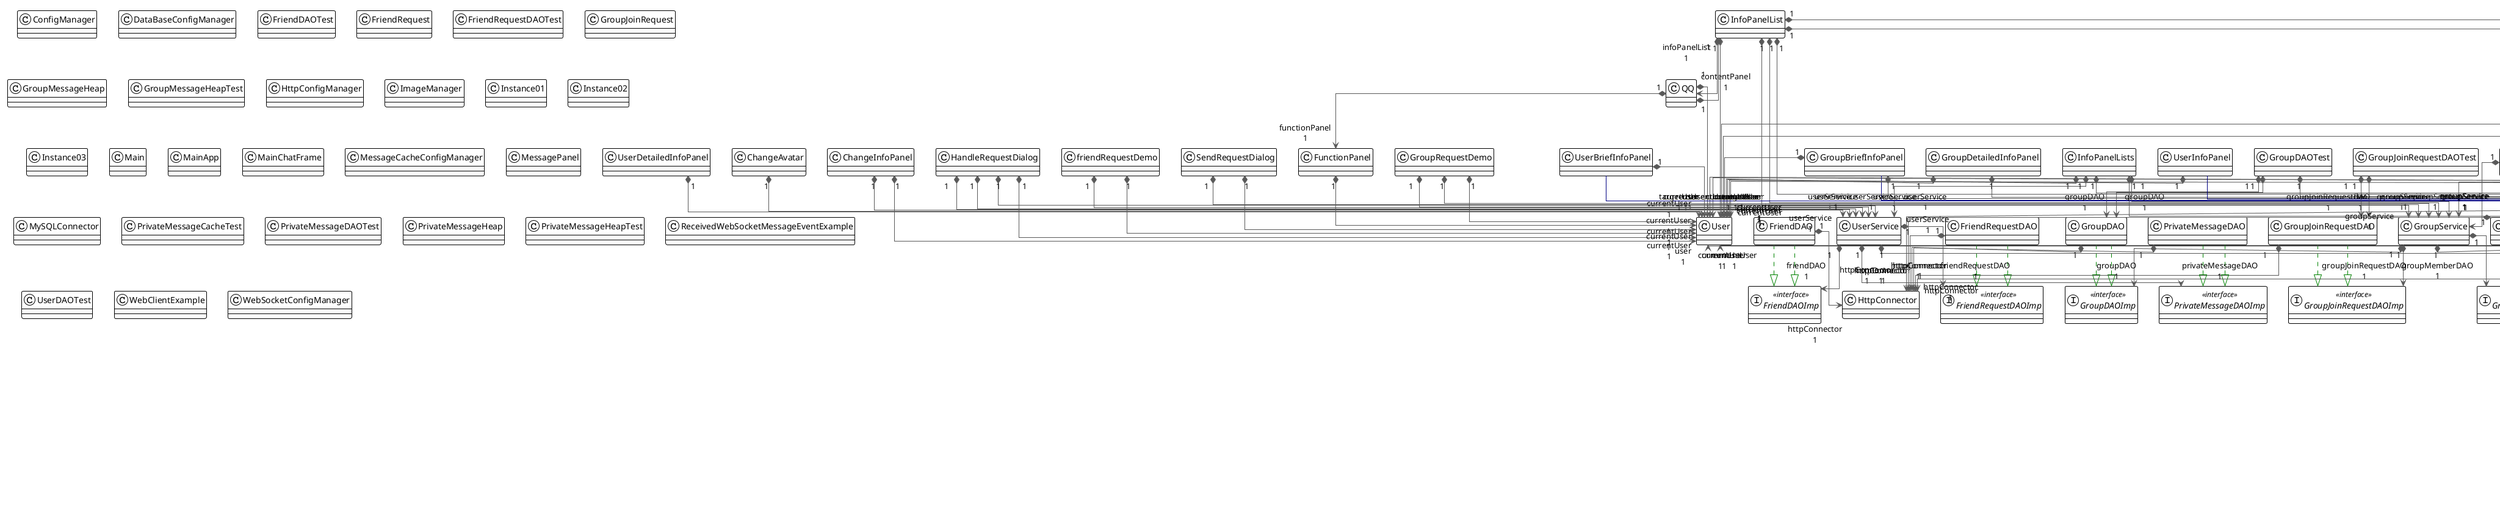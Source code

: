 @startuml

!theme plain
top to bottom direction
skinparam linetype ortho

class ChangeAvatar
class ChangeGroupAvatar
class ChangeGroupInfoPanel
class ChangeInfoPanel
class ChatDemo4
class ChatDemo5
class ChatMessageService
class ConfigManager
class CreateGroupDialog
class DataBaseConfigManager
class EmailVerficationService
class Friend
class FriendDAO
class FriendDAO
interface FriendDAOImp << interface >>
class FriendDAOTest
class FriendRequest
class FriendRequestDAO
class FriendRequestDAO
interface FriendRequestDAOImp << interface >>
class FriendRequestDAOTest
class FunctionPanel
class GetCaptcha
class Group
class GroupBriefInfoPanel
class GroupChatPanel
class GroupDAO
class GroupDAO
interface GroupDAOImp << interface >>
class GroupDAOTest
class GroupDAOTest
class GroupDetailedInfoPanel
class GroupInfoPanel
class GroupJoinRequest
class GroupJoinRequestDAO
class GroupJoinRequestDAO
interface GroupJoinRequestDAOImp << interface >>
class GroupJoinRequestDAOTest
class GroupJoinRequestDAOTest
class GroupMember
class GroupMemberDAO
class GroupMemberDAO
interface GroupMemberDAOImp << interface >>
class GroupMemberDAOTest
class GroupMemberDAOTest
class GroupMessage
class GroupMessageCache
class GroupMessageCacheTest
class GroupMessageDAO
class GroupMessageDAO
interface GroupMessageDAOImp << interface >>
class GroupMessageDAOTest
class GroupMessageDAOTest
class GroupMessageHeap
class GroupMessageHeapTest
class GroupRequestDemo
class GroupService
class HandleRequestDialog
class HandleRequestDialog
class HttpConfigManager
class HttpConnector
class ImageManager
class InfoPanel
class InfoPanelList
class InfoPanelLists
class InputPanel
class Instance01
class Instance02
class Instance03
class LibraryManagementSystem
class LoginGUI
class Main
class MainApp
class MainChatFrame
class Message
class MessageCacheConfigManager
class MessageCacheManager
class MessageCacheService
class MessageCacheServiceTest
class MessagePanel
class MySQLCRUD
class MySQLConnector
class PrivateChatPanel
class PrivateMessage
class PrivateMessageCache
class PrivateMessageCacheTest
class PrivateMessageDAO
class PrivateMessageDAO
interface PrivateMessageDAOImp << interface >>
class PrivateMessageDAOTest
class PrivateMessageHeap
class PrivateMessageHeapTest
class QQ
class ReceivedWebSocketMessageEvent
class ReceivedWebSocketMessageEventExample
interface ReceivedWebSocketMessageEventListener << interface >>
class ReceivedWebSocketMessageEventQueue
class RetrievePassword
class SendRequestDialog
class SendRequestDialog
class SignInService
class SignUpExample
class SignUpService
class User
class UserBriefInfoPanel
class UserDAO
class UserDAO
interface UserDAOImp << interface >>
class UserDAOTest
class UserDetailedInfoPanel
class UserInfoPanel
class UserService
class WebClientClass
class WebClientExample
class WebSocketClient
class WebSocketConfigManager
interface WebSocketReceiver << interface >>
class chatDemo
class chatDemo2
class chatDemo3
class friendRequestDemo

ChangeAvatar                          "1" *-[#595959,plain]-> "user\n1" User                                  
ChangeGroupAvatar                     "1" *-[#595959,plain]-> "group\n1" Group                                 
ChangeGroupInfoPanel                  "1" *-[#595959,plain]-> "group\n1" Group                                 
ChangeGroupInfoPanel                  "1" *-[#595959,plain]-> "groupService\n1" GroupService                          
ChangeInfoPanel                       "1" *-[#595959,plain]-> "user\n1" User                                  
ChangeInfoPanel                       "1" *-[#595959,plain]-> "userService\n1" UserService                           
ChatDemo4                             "1" *-[#595959,plain]-> "chatMessageService\n1" ChatMessageService                    
ChatDemo4                             "1" *-[#595959,plain]-> "inputPanel\n1" InputPanel                            
ChatDemo4                             "1" *-[#595959,plain]-> "currentUser\n1" User                                  
ChatDemo4                             "1" *-[#595959,plain]-> "webSocketClient\n1" WebSocketClient                       
ChatDemo4                              -[#008200,dashed]-^  WebSocketReceiver                     
ChatDemo5                             "1" *-[#595959,plain]-> "chatMessageService\n1" ChatMessageService                    
ChatDemo5                             "1" *-[#595959,plain]-> "inputPanel\n1" InputPanel                            
ChatDemo5                             "1" *-[#595959,plain]-> "currentUser\n1" User                                  
ChatDemo5                             "1" *-[#595959,plain]-> "webSocketClient\n1" WebSocketClient                       
ChatDemo5                              -[#008200,dashed]-^  WebSocketReceiver                     
ChatMessageService                    "1" *-[#595959,plain]-> "messageCacheService\n1" MessageCacheService                   
ChatMessageService                    "1" *-[#595959,plain]-> "client\n1" WebSocketClient                       
CreateGroupDialog                     "1" *-[#595959,plain]-> "groupService\n1" GroupService                          
EmailVerficationService               "1" *-[#595959,plain]-> "client\n1" WebSocketClient                       
FriendDAO                              -[#008200,dashed]-^  FriendDAOImp                          
FriendDAO                              -[#008200,dashed]-^  FriendDAOImp                          
FriendDAO                             "1" *-[#595959,plain]-> "httpConnector\n1" HttpConnector                         
FriendRequestDAO                       -[#008200,dashed]-^  FriendRequestDAOImp                   
FriendRequestDAO                       -[#008200,dashed]-^  FriendRequestDAOImp                   
FriendRequestDAO                      "1" *-[#595959,plain]-> "httpConnector\n1" HttpConnector                         
FunctionPanel                         "1" *-[#595959,plain]-> "currentUser\n1" User                                  
GetCaptcha                            "1" *-[#595959,plain]-> "emailVerficationService\n1" EmailVerficationService               
GetCaptcha                            "1" *-[#595959,plain]-> "client\n1" WebSocketClient                       
GetCaptcha                             -[#008200,dashed]-^  WebSocketReceiver                     
GroupBriefInfoPanel                   "1" *-[#595959,plain]-> "targetGroup\n1" Group                                 
GroupBriefInfoPanel                    -[#000082,plain]-^  InfoPanel                             
GroupBriefInfoPanel                   "1" *-[#595959,plain]-> "currentUser\n1" User                                  
GroupChatPanel                        "1" *-[#595959,plain]-> "chatMessageService\n1" ChatMessageService                    
GroupChatPanel                        "1" *-[#595959,plain]-> "targetGroup\n1" Group                                 
GroupChatPanel                        "1" *-[#595959,plain]-> "inputPanel\n1" InputPanel                            
GroupChatPanel                        "1" *-[#595959,plain]-> "currentUser\n1" User                                  
GroupChatPanel                        "1" *-[#595959,plain]-> "webSocketClient\n1" WebSocketClient                       
GroupChatPanel                         -[#008200,dashed]-^  WebSocketReceiver                     
GroupDAO                               -[#008200,dashed]-^  GroupDAOImp                           
GroupDAO                               -[#008200,dashed]-^  GroupDAOImp                           
GroupDAO                              "1" *-[#595959,plain]-> "httpConnector\n1" HttpConnector                         
GroupDAOTest                          "1" *-[#595959,plain]-> "testGroup\n1" Group                                 
GroupDAOTest                          "1" *-[#595959,plain]-> "groupDAO\n1" GroupDAO                              
GroupDAOTest                          "1" *-[#595959,plain]-> "groupDAO\n1" GroupDAO                              
GroupDetailedInfoPanel                "1" *-[#595959,plain]-> "group\n1" Group                                 
GroupDetailedInfoPanel                "1" *-[#595959,plain]-> "currentUser\n1" User                                  
GroupInfoPanel                        "1" *-[#595959,plain]-> "group\n1" Group                                 
GroupInfoPanel                         -[#000082,plain]-^  InfoPanel                             
GroupInfoPanel                        "1" *-[#595959,plain]-> "currentUser\n1" User                                  
GroupJoinRequestDAO                    -[#008200,dashed]-^  GroupJoinRequestDAOImp                
GroupJoinRequestDAO                    -[#008200,dashed]-^  GroupJoinRequestDAOImp                
GroupJoinRequestDAO                   "1" *-[#595959,plain]-> "httpConnector\n1" HttpConnector                         
GroupJoinRequestDAOTest               "1" *-[#595959,plain]-> "dao\n1" GroupJoinRequestDAO                   
GroupJoinRequestDAOTest               "1" *-[#595959,plain]-> "groupJoinRequestDAO\n1" GroupJoinRequestDAO                   
GroupMemberDAO                         -[#008200,dashed]-^  GroupMemberDAOImp                     
GroupMemberDAO                         -[#008200,dashed]-^  GroupMemberDAOImp                     
GroupMemberDAO                        "1" *-[#595959,plain]-> "httpConnector\n1" HttpConnector                         
GroupMemberDAOTest                    "1" *-[#595959,plain]-> "groupMemberDAO\n1" GroupMemberDAO                        
GroupMessageCache                     "1" *-[#595959,plain]-> "messages\n*" GroupMessage                          
GroupMessageCacheTest                 "1" *-[#595959,plain]-> "message1\n1" GroupMessage                          
GroupMessageCacheTest                 "1" *-[#595959,plain]-> "cache\n1" GroupMessageCache                     
GroupMessageDAO                        -[#008200,dashed]-^  GroupMessageDAOImp                    
GroupMessageDAO                        -[#008200,dashed]-^  GroupMessageDAOImp                    
GroupMessageDAO                       "1" *-[#595959,plain]-> "httpConnector\n1" HttpConnector                         
GroupMessageDAOTest                   "1" *-[#595959,plain]-> "groupMessageDAO\n1" GroupMessageDAO                       
GroupRequestDemo                      "1" *-[#595959,plain]-> "groupService\n1" GroupService                          
GroupRequestDemo                      "1" *-[#595959,plain]-> "currentUser\n1" User                                  
GroupRequestDemo                      "1" *-[#595959,plain]-> "userService\n1" UserService                           
GroupService                          "1" *-[#595959,plain]-> "groupDAO\n1" GroupDAOImp                           
GroupService                          "1" *-[#595959,plain]-> "groupJoinRequestDAO\n1" GroupJoinRequestDAOImp                
GroupService                          "1" *-[#595959,plain]-> "groupMemberDAO\n1" GroupMemberDAOImp                     
GroupService                          "1" *-[#595959,plain]-> "groupMessageDAO\n1" GroupMessageDAOImp                    
HandleRequestDialog                   "1" *-[#595959,plain]-> "groupService\n1" GroupService                          
HandleRequestDialog                   "1" *-[#595959,plain]-> "currentUser\n1" User                                  
HandleRequestDialog                   "1" *-[#595959,plain]-> "userService\n1" UserService                           
HandleRequestDialog                   "1" *-[#595959,plain]-> "userService\n1" UserService                           
InfoPanelList                         "1" *-[#595959,plain]-> "FriendList\n*" Friend                                
InfoPanelList                         "1" *-[#595959,plain]-> "GroupMemberList\n*" GroupMember                           
InfoPanelList                         "1" *-[#595959,plain]-> "groupService\n1" GroupService                          
InfoPanelList                         "1" *-[#595959,plain]-> "contentPanel\n1" QQ                                    
InfoPanelList                         "1" *-[#595959,plain]-> "currentUser\n1" User                                  
InfoPanelList                         "1" *-[#595959,plain]-> "userService\n1" UserService                           
InfoPanelList                         "1" *-[#595959,plain]-> "webSocketClient\n1" WebSocketClient                       
InfoPanelLists                        "1" *-[#595959,plain]-> "FriendList\n*" Friend                                
InfoPanelLists                        "1" *-[#595959,plain]-> "GroupMemberList\n*" GroupMember                           
InfoPanelLists                        "1" *-[#595959,plain]-> "groupService\n1" GroupService                          
InfoPanelLists                        "1" *-[#595959,plain]-> "currentUser\n1" User                                  
InfoPanelLists                        "1" *-[#595959,plain]-> "userService\n1" UserService                           
LibraryManagementSystem               "1" *-[#595959,plain]-> "connector\n1" MySQLCRUD                             
LoginGUI                              "1" *-[#595959,plain]-> "webSocketClient\n1" WebSocketClient                       
LoginGUI                               -[#008200,dashed]-^  WebSocketReceiver                     
MessageCacheManager                   "1" *-[#595959,plain]-> "groupMessageCaches\n*" GroupMessageCache                     
MessageCacheManager                   "1" *-[#595959,plain]-> "privateMessageCaches\n*" PrivateMessageCache                   
MessageCacheService                   "1" *-[#595959,plain]-> "cacheManager\n1" MessageCacheManager                   
MessageCacheServiceTest               "1" *-[#595959,plain]-> "service\n1" MessageCacheService                   
PrivateChatPanel                      "1" *-[#595959,plain]-> "chatMessageService\n1" ChatMessageService                    
PrivateChatPanel                      "1" *-[#595959,plain]-> "inputPanel\n1" InputPanel                            
PrivateChatPanel                      "1" *-[#595959,plain]-> "currentUser\n1" User                                  
PrivateChatPanel                      "1" *-[#595959,plain]-> "webSocketClient\n1" WebSocketClient                       
PrivateChatPanel                       -[#008200,dashed]-^  WebSocketReceiver                     
PrivateMessageCache                   "1" *-[#595959,plain]-> "messages\n*" PrivateMessage                        
PrivateMessageDAO                     "1" *-[#595959,plain]-> "httpConnector\n1" HttpConnector                         
PrivateMessageDAO                      -[#008200,dashed]-^  PrivateMessageDAOImp                  
PrivateMessageDAO                      -[#008200,dashed]-^  PrivateMessageDAOImp                  
QQ                                    "1" *-[#595959,plain]-> "functionPanel\n1" FunctionPanel                         
QQ                                    "1" *-[#595959,plain]-> "infoPanelList\n1" InfoPanelList                         
QQ                                    "1" *-[#595959,plain]-> "currentUser\n1" User                                  
ReceivedWebSocketMessageEvent         "1" *-[#595959,plain]-> "message\n1" Message                               
RetrievePassword                      "1" *-[#595959,plain]-> "emailVerficationService\n1" EmailVerficationService               
RetrievePassword                      "1" *-[#595959,plain]-> "client\n1" WebSocketClient                       
RetrievePassword                       -[#008200,dashed]-^  WebSocketReceiver                     
SendRequestDialog                     "1" *-[#595959,plain]-> "groupService\n1" GroupService                          
SendRequestDialog                     "1" *-[#595959,plain]-> "currentUser\n1" User                                  
SignInService                         "1" *-[#595959,plain]-> "client\n1" WebSocketClient                       
SignUpExample                         "1" *-[#595959,plain]-> "signUpService\n1" SignUpService                         
SignUpExample                         "1" *-[#595959,plain]-> "client\n1" WebSocketClient                       
SignUpExample                          -[#008200,dashed]-^  WebSocketReceiver                     
SignUpService                         "1" *-[#595959,plain]-> "client\n1" WebSocketClient                       
UserBriefInfoPanel                     -[#000082,plain]-^  InfoPanel                             
UserBriefInfoPanel                    "1" *-[#595959,plain]-> "targetUser\n1" User                                  
UserDAO                               "1" *-[#595959,plain]-> "httpConnector\n1" HttpConnector                         
UserDAO                                -[#008200,dashed]-^  UserDAOImp                            
UserDAO                                -[#008200,dashed]-^  UserDAOImp                            
UserDetailedInfoPanel                 "1" *-[#595959,plain]-> "currentUser\n1" User                                  
UserInfoPanel                          -[#000082,plain]-^  InfoPanel                             
UserInfoPanel                         "1" *-[#595959,plain]-> "targetUser\n1" User                                  
UserService                           "1" *-[#595959,plain]-> "friendDAO\n1" FriendDAOImp                          
UserService                           "1" *-[#595959,plain]-> "friendRequestDAO\n1" FriendRequestDAOImp                   
UserService                           "1" *-[#595959,plain]-> "privateMessageDAO\n1" PrivateMessageDAOImp                  
UserService                           "1" *-[#595959,plain]-> "userDAO\n1" UserDAOImp                            
WebClientClass                        "1" *-[#595959,plain]-> "listener\n1" ReceivedWebSocketMessageEventListener 
WebClientClass                        "1" *-[#595959,plain]-> "eventQueue\n1" ReceivedWebSocketMessageEventQueue    
chatDemo                              "1" *-[#595959,plain]-> "chatMessageService\n1" ChatMessageService                    
chatDemo                              "1" *-[#595959,plain]-> "signInService\n1" SignInService                         
chatDemo                              "1" *-[#595959,plain]-> "currentUser\n1" User                                  
chatDemo                               -[#008200,dashed]-^  WebSocketReceiver                     
chatDemo2                             "1" *-[#595959,plain]-> "chatMessageService\n1" ChatMessageService                    
chatDemo2                             "1" *-[#595959,plain]-> "signInService\n1" SignInService                         
chatDemo2                             "1" *-[#595959,plain]-> "currentUser\n1" User                                  
chatDemo2                              -[#008200,dashed]-^  WebSocketReceiver                     
chatDemo3                             "1" *-[#595959,plain]-> "inputPanel\n1" InputPanel                            
friendRequestDemo                     "1" *-[#595959,plain]-> "currentUser\n1" User                                  
friendRequestDemo                     "1" *-[#595959,plain]-> "userService\n1" UserService                           
@enduml
